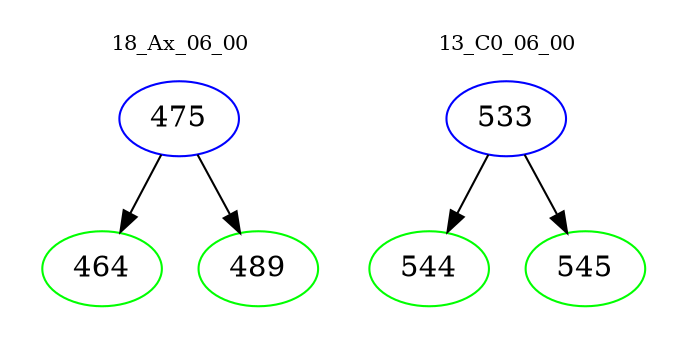 digraph{
subgraph cluster_0 {
color = white
label = "18_Ax_06_00";
fontsize=10;
T0_475 [label="475", color="blue"]
T0_475 -> T0_464 [color="black"]
T0_464 [label="464", color="green"]
T0_475 -> T0_489 [color="black"]
T0_489 [label="489", color="green"]
}
subgraph cluster_1 {
color = white
label = "13_C0_06_00";
fontsize=10;
T1_533 [label="533", color="blue"]
T1_533 -> T1_544 [color="black"]
T1_544 [label="544", color="green"]
T1_533 -> T1_545 [color="black"]
T1_545 [label="545", color="green"]
}
}
